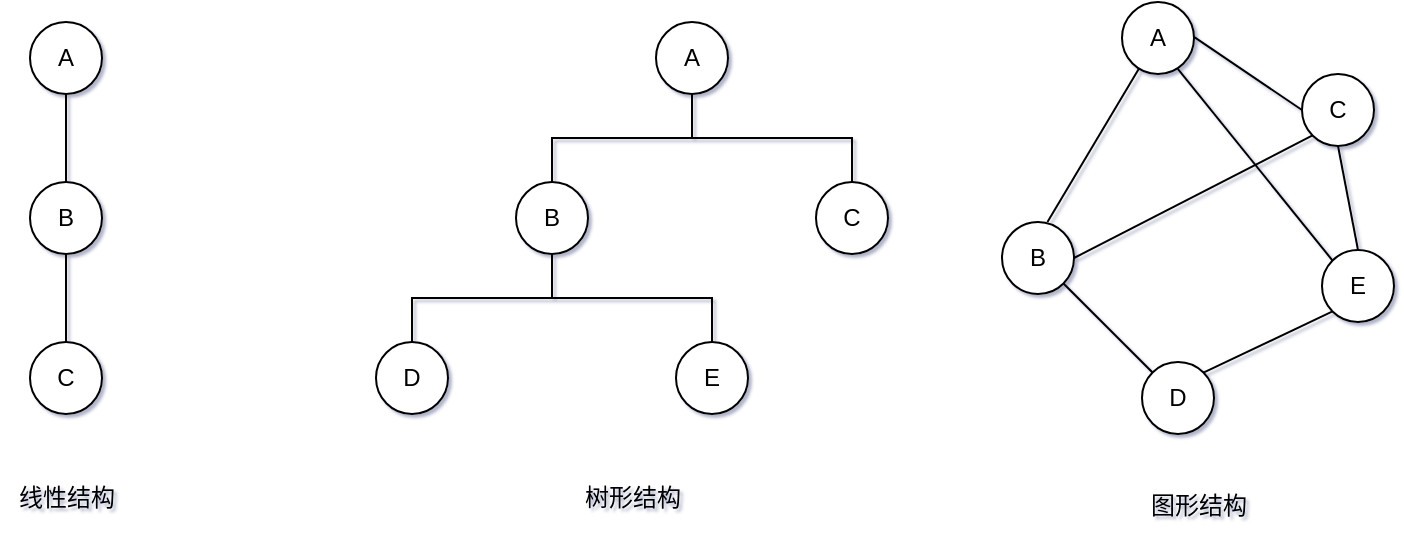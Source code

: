 <mxfile version="26.1.1" pages="2">
  <diagram name="structure" id="OXlMnqH-0nABwhjFhdu1">
    <mxGraphModel dx="867" dy="661" grid="0" gridSize="10" guides="1" tooltips="1" connect="1" arrows="0" fold="1" page="0" pageScale="1" pageWidth="850" pageHeight="1100" background="none" math="0" shadow="1">
      <root>
        <mxCell id="0" />
        <mxCell id="1" parent="0" />
        <mxCell id="ZdRK3whLglbeDDrQPYsV-9" style="edgeStyle=orthogonalEdgeStyle;rounded=0;orthogonalLoop=1;jettySize=auto;html=1;exitX=0.5;exitY=1;exitDx=0;exitDy=0;entryX=0.5;entryY=0;entryDx=0;entryDy=0;endArrow=none;startFill=0;" edge="1" parent="1" source="ZdRK3whLglbeDDrQPYsV-2" target="ZdRK3whLglbeDDrQPYsV-3">
          <mxGeometry relative="1" as="geometry" />
        </mxCell>
        <mxCell id="ZdRK3whLglbeDDrQPYsV-10" style="edgeStyle=orthogonalEdgeStyle;rounded=0;orthogonalLoop=1;jettySize=auto;html=1;exitX=0.5;exitY=1;exitDx=0;exitDy=0;entryX=0.5;entryY=0;entryDx=0;entryDy=0;endArrow=none;startFill=0;" edge="1" parent="1" source="ZdRK3whLglbeDDrQPYsV-2" target="ZdRK3whLglbeDDrQPYsV-5">
          <mxGeometry relative="1" as="geometry" />
        </mxCell>
        <mxCell id="ZdRK3whLglbeDDrQPYsV-2" value="A" style="ellipse;whiteSpace=wrap;html=1;aspect=fixed;flipH=0;flipV=1;" vertex="1" parent="1">
          <mxGeometry x="432" y="303" width="36" height="36" as="geometry" />
        </mxCell>
        <mxCell id="ZdRK3whLglbeDDrQPYsV-3" value="B" style="ellipse;whiteSpace=wrap;html=1;aspect=fixed;flipH=0;flipV=1;" vertex="1" parent="1">
          <mxGeometry x="362" y="383" width="36" height="36" as="geometry" />
        </mxCell>
        <mxCell id="ZdRK3whLglbeDDrQPYsV-5" value="C" style="ellipse;whiteSpace=wrap;html=1;aspect=fixed;flipH=0;flipV=1;" vertex="1" parent="1">
          <mxGeometry x="512" y="383" width="36" height="36" as="geometry" />
        </mxCell>
        <mxCell id="ZdRK3whLglbeDDrQPYsV-17" style="edgeStyle=orthogonalEdgeStyle;rounded=0;orthogonalLoop=1;jettySize=auto;html=1;exitX=0.5;exitY=1;exitDx=0;exitDy=0;entryX=0.5;entryY=0;entryDx=0;entryDy=0;endArrow=none;startFill=0;" edge="1" parent="1" target="ZdRK3whLglbeDDrQPYsV-19" source="ZdRK3whLglbeDDrQPYsV-3">
          <mxGeometry relative="1" as="geometry">
            <mxPoint x="380" y="443" as="sourcePoint" />
          </mxGeometry>
        </mxCell>
        <mxCell id="ZdRK3whLglbeDDrQPYsV-18" style="edgeStyle=orthogonalEdgeStyle;rounded=0;orthogonalLoop=1;jettySize=auto;html=1;exitX=0.5;exitY=1;exitDx=0;exitDy=0;entryX=0.5;entryY=0;entryDx=0;entryDy=0;endArrow=none;startFill=0;" edge="1" parent="1" target="ZdRK3whLglbeDDrQPYsV-20" source="ZdRK3whLglbeDDrQPYsV-3">
          <mxGeometry relative="1" as="geometry">
            <mxPoint x="380" y="443" as="sourcePoint" />
          </mxGeometry>
        </mxCell>
        <mxCell id="ZdRK3whLglbeDDrQPYsV-19" value="D" style="ellipse;whiteSpace=wrap;html=1;aspect=fixed;flipH=0;flipV=1;" vertex="1" parent="1">
          <mxGeometry x="292" y="463" width="36" height="36" as="geometry" />
        </mxCell>
        <mxCell id="ZdRK3whLglbeDDrQPYsV-20" value="E" style="ellipse;whiteSpace=wrap;html=1;aspect=fixed;flipH=0;flipV=1;" vertex="1" parent="1">
          <mxGeometry x="442" y="463" width="36" height="36" as="geometry" />
        </mxCell>
        <mxCell id="ZdRK3whLglbeDDrQPYsV-54" style="edgeStyle=none;rounded=0;orthogonalLoop=1;jettySize=auto;html=1;exitX=0.5;exitY=1;exitDx=0;exitDy=0;entryX=0.5;entryY=0;entryDx=0;entryDy=0;endArrow=none;startFill=0;" edge="1" parent="1" source="ZdRK3whLglbeDDrQPYsV-30" target="ZdRK3whLglbeDDrQPYsV-31">
          <mxGeometry relative="1" as="geometry" />
        </mxCell>
        <mxCell id="ZdRK3whLglbeDDrQPYsV-30" value="A" style="ellipse;whiteSpace=wrap;html=1;aspect=fixed;flipH=0;flipV=1;" vertex="1" parent="1">
          <mxGeometry x="119" y="303" width="36" height="36" as="geometry" />
        </mxCell>
        <mxCell id="ZdRK3whLglbeDDrQPYsV-55" style="edgeStyle=none;rounded=0;orthogonalLoop=1;jettySize=auto;html=1;exitX=0.5;exitY=1;exitDx=0;exitDy=0;entryX=0.5;entryY=0;entryDx=0;entryDy=0;endArrow=none;startFill=0;" edge="1" parent="1" source="ZdRK3whLglbeDDrQPYsV-31" target="ZdRK3whLglbeDDrQPYsV-32">
          <mxGeometry relative="1" as="geometry" />
        </mxCell>
        <mxCell id="ZdRK3whLglbeDDrQPYsV-31" value="B" style="ellipse;whiteSpace=wrap;html=1;aspect=fixed;flipH=0;flipV=1;" vertex="1" parent="1">
          <mxGeometry x="119" y="383" width="36" height="36" as="geometry" />
        </mxCell>
        <mxCell id="ZdRK3whLglbeDDrQPYsV-32" value="C" style="ellipse;whiteSpace=wrap;html=1;aspect=fixed;flipH=0;flipV=1;" vertex="1" parent="1">
          <mxGeometry x="119" y="463" width="36" height="36" as="geometry" />
        </mxCell>
        <mxCell id="ZdRK3whLglbeDDrQPYsV-43" style="edgeStyle=none;rounded=0;orthogonalLoop=1;jettySize=auto;html=1;exitX=0;exitY=1;exitDx=0;exitDy=0;entryX=0.5;entryY=0;entryDx=0;entryDy=0;endArrow=none;startFill=0;" edge="1" parent="1">
          <mxGeometry relative="1" as="geometry">
            <mxPoint x="675.002" y="323.728" as="sourcePoint" />
            <mxPoint x="627.73" y="403" as="targetPoint" />
          </mxGeometry>
        </mxCell>
        <mxCell id="ZdRK3whLglbeDDrQPYsV-38" value="A" style="ellipse;whiteSpace=wrap;html=1;aspect=fixed;flipH=0;flipV=1;" vertex="1" parent="1">
          <mxGeometry x="665" y="293" width="36" height="36" as="geometry" />
        </mxCell>
        <mxCell id="ZdRK3whLglbeDDrQPYsV-44" style="edgeStyle=none;rounded=0;orthogonalLoop=1;jettySize=auto;html=1;exitX=1;exitY=1;exitDx=0;exitDy=0;entryX=0;entryY=0;entryDx=0;entryDy=0;endArrow=none;startFill=0;" edge="1" parent="1" source="ZdRK3whLglbeDDrQPYsV-39" target="ZdRK3whLglbeDDrQPYsV-41">
          <mxGeometry relative="1" as="geometry" />
        </mxCell>
        <mxCell id="ZdRK3whLglbeDDrQPYsV-39" value="B" style="ellipse;whiteSpace=wrap;html=1;aspect=fixed;flipH=0;flipV=1;" vertex="1" parent="1">
          <mxGeometry x="605" y="403" width="36" height="36" as="geometry" />
        </mxCell>
        <mxCell id="ZdRK3whLglbeDDrQPYsV-47" style="edgeStyle=none;rounded=0;orthogonalLoop=1;jettySize=auto;html=1;exitX=0.5;exitY=1;exitDx=0;exitDy=0;entryX=0.5;entryY=0;entryDx=0;entryDy=0;endArrow=none;startFill=0;" edge="1" parent="1" source="ZdRK3whLglbeDDrQPYsV-40" target="ZdRK3whLglbeDDrQPYsV-42">
          <mxGeometry relative="1" as="geometry" />
        </mxCell>
        <mxCell id="ZdRK3whLglbeDDrQPYsV-40" value="C" style="ellipse;whiteSpace=wrap;html=1;aspect=fixed;flipH=0;flipV=1;" vertex="1" parent="1">
          <mxGeometry x="755" y="329" width="36" height="36" as="geometry" />
        </mxCell>
        <mxCell id="ZdRK3whLglbeDDrQPYsV-41" value="D" style="ellipse;whiteSpace=wrap;html=1;aspect=fixed;flipH=0;flipV=1;" vertex="1" parent="1">
          <mxGeometry x="675" y="473" width="36" height="36" as="geometry" />
        </mxCell>
        <mxCell id="ZdRK3whLglbeDDrQPYsV-48" style="edgeStyle=none;rounded=0;orthogonalLoop=1;jettySize=auto;html=1;exitX=0;exitY=1;exitDx=0;exitDy=0;entryX=1;entryY=0;entryDx=0;entryDy=0;endArrow=none;startFill=0;" edge="1" parent="1" source="ZdRK3whLglbeDDrQPYsV-42" target="ZdRK3whLglbeDDrQPYsV-41">
          <mxGeometry relative="1" as="geometry" />
        </mxCell>
        <mxCell id="ZdRK3whLglbeDDrQPYsV-42" value="E" style="ellipse;whiteSpace=wrap;html=1;aspect=fixed;flipH=0;flipV=1;" vertex="1" parent="1">
          <mxGeometry x="765" y="417" width="36" height="36" as="geometry" />
        </mxCell>
        <mxCell id="ZdRK3whLglbeDDrQPYsV-45" value="" style="edgeStyle=none;orthogonalLoop=1;jettySize=auto;html=1;rounded=0;entryX=0;entryY=0.5;entryDx=0;entryDy=0;endArrow=none;startFill=0;" edge="1" parent="1" target="ZdRK3whLglbeDDrQPYsV-40">
          <mxGeometry width="80" relative="1" as="geometry">
            <mxPoint x="701" y="310.47" as="sourcePoint" />
            <mxPoint x="781" y="310.47" as="targetPoint" />
            <Array as="points" />
          </mxGeometry>
        </mxCell>
        <mxCell id="ZdRK3whLglbeDDrQPYsV-49" style="edgeStyle=none;rounded=0;orthogonalLoop=1;jettySize=auto;html=1;exitX=1;exitY=0.5;exitDx=0;exitDy=0;entryX=0;entryY=1;entryDx=0;entryDy=0;endArrow=none;startFill=0;" edge="1" parent="1" source="ZdRK3whLglbeDDrQPYsV-39" target="ZdRK3whLglbeDDrQPYsV-40">
          <mxGeometry relative="1" as="geometry">
            <mxPoint x="783" y="375" as="sourcePoint" />
            <mxPoint x="793" y="427" as="targetPoint" />
          </mxGeometry>
        </mxCell>
        <mxCell id="ZdRK3whLglbeDDrQPYsV-50" style="edgeStyle=none;rounded=0;orthogonalLoop=1;jettySize=auto;html=1;entryX=0;entryY=0;entryDx=0;entryDy=0;endArrow=none;startFill=0;exitX=0.775;exitY=0.072;exitDx=0;exitDy=0;exitPerimeter=0;" edge="1" parent="1" source="ZdRK3whLglbeDDrQPYsV-38" target="ZdRK3whLglbeDDrQPYsV-42">
          <mxGeometry relative="1" as="geometry">
            <mxPoint x="683" y="348" as="sourcePoint" />
            <mxPoint x="775.272" y="420.272" as="targetPoint" />
          </mxGeometry>
        </mxCell>
        <mxCell id="ZdRK3whLglbeDDrQPYsV-51" value="线性结构" style="text;html=1;align=center;verticalAlign=middle;resizable=0;points=[];autosize=1;strokeColor=none;fillColor=none;" vertex="1" parent="1">
          <mxGeometry x="104" y="528" width="66" height="26" as="geometry" />
        </mxCell>
        <mxCell id="ZdRK3whLglbeDDrQPYsV-52" value="树形结构" style="text;html=1;align=center;verticalAlign=middle;resizable=0;points=[];autosize=1;strokeColor=none;fillColor=none;" vertex="1" parent="1">
          <mxGeometry x="387" y="528" width="66" height="26" as="geometry" />
        </mxCell>
        <mxCell id="ZdRK3whLglbeDDrQPYsV-53" value="图形结构" style="text;html=1;align=center;verticalAlign=middle;resizable=0;points=[];autosize=1;strokeColor=none;fillColor=none;" vertex="1" parent="1">
          <mxGeometry x="670" y="532" width="66" height="26" as="geometry" />
        </mxCell>
      </root>
    </mxGraphModel>
  </diagram>
  <diagram id="TLy7mB0zSVJmggWJv6Fy" name="DSA">
    <mxGraphModel dx="1230" dy="632" grid="0" gridSize="10" guides="1" tooltips="1" connect="1" arrows="1" fold="1" page="0" pageScale="1" pageWidth="850" pageHeight="1100" math="0" shadow="0">
      <root>
        <mxCell id="0" />
        <mxCell id="1" parent="0" />
        <mxCell id="OdBRVGuReUr3DkIy6bNT-1" value="输入&lt;div&gt;input&lt;/div&gt;" style="rounded=1;whiteSpace=wrap;html=1;fontSize=14;" vertex="1" parent="1">
          <mxGeometry x="-57" y="109" width="120" height="60" as="geometry" />
        </mxCell>
        <mxCell id="OdBRVGuReUr3DkIy6bNT-2" value="输出&lt;div&gt;output&lt;/div&gt;" style="rounded=1;whiteSpace=wrap;html=1;fontSize=14;" vertex="1" parent="1">
          <mxGeometry x="338" y="109" width="120" height="60" as="geometry" />
        </mxCell>
        <mxCell id="OdBRVGuReUr3DkIy6bNT-3" value="算法&lt;div&gt;Algorithm&lt;/div&gt;" style="rounded=1;whiteSpace=wrap;html=1;fontSize=14;" vertex="1" parent="1">
          <mxGeometry x="121" y="96.5" width="159" height="85" as="geometry" />
        </mxCell>
        <mxCell id="OdBRVGuReUr3DkIy6bNT-4" value="数据结构&lt;div&gt;Data Structure&lt;/div&gt;" style="rounded=1;whiteSpace=wrap;html=1;fontSize=14;" vertex="1" parent="1">
          <mxGeometry x="-61.5" y="237" width="524" height="60" as="geometry" />
        </mxCell>
        <mxCell id="OdBRVGuReUr3DkIy6bNT-7" value="" style="shape=flexArrow;endArrow=classic;html=1;rounded=0;fontSize=14;width=8;fillColor=#bac8d3;strokeColor=#23445d;" edge="1" parent="1">
          <mxGeometry width="50" height="50" relative="1" as="geometry">
            <mxPoint x="5.75" y="229.0" as="sourcePoint" />
            <mxPoint x="5.75" y="184.0" as="targetPoint" />
          </mxGeometry>
        </mxCell>
        <mxCell id="OdBRVGuReUr3DkIy6bNT-8" value="" style="shape=flexArrow;endArrow=classic;html=1;rounded=0;fontSize=14;width=8;fillColor=#bac8d3;strokeColor=#23445d;" edge="1" parent="1">
          <mxGeometry width="50" height="50" relative="1" as="geometry">
            <mxPoint x="400.75" y="230" as="sourcePoint" />
            <mxPoint x="400.75" y="185" as="targetPoint" />
          </mxGeometry>
        </mxCell>
        <mxCell id="OdBRVGuReUr3DkIy6bNT-9" value="" style="endArrow=classic;html=1;rounded=0;" edge="1" parent="1">
          <mxGeometry width="50" height="50" relative="1" as="geometry">
            <mxPoint x="69" y="140" as="sourcePoint" />
            <mxPoint x="106" y="140" as="targetPoint" />
          </mxGeometry>
        </mxCell>
        <mxCell id="OdBRVGuReUr3DkIy6bNT-10" value="" style="endArrow=classic;html=1;rounded=0;" edge="1" parent="1">
          <mxGeometry width="50" height="50" relative="1" as="geometry">
            <mxPoint x="291" y="138.5" as="sourcePoint" />
            <mxPoint x="328" y="138.5" as="targetPoint" />
          </mxGeometry>
        </mxCell>
        <mxCell id="OdBRVGuReUr3DkIy6bNT-11" value="" style="shape=flexArrow;endArrow=classic;html=1;rounded=0;fontSize=14;width=8;fillColor=#bac8d3;strokeColor=#23445d;" edge="1" parent="1">
          <mxGeometry width="50" height="50" relative="1" as="geometry">
            <mxPoint x="200.19" y="230" as="sourcePoint" />
            <mxPoint x="200.19" y="185" as="targetPoint" />
          </mxGeometry>
        </mxCell>
      </root>
    </mxGraphModel>
  </diagram>
</mxfile>
